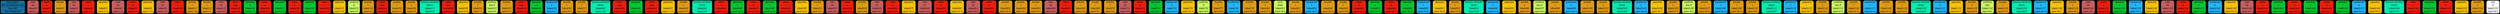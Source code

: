 digraph G{
rankdir=TB
graph [bgcolor="#000000"];
size = "100 5"
place[shape=Mrecord, style=filled, fillcolor="#1771a0", pos="0,1!",label = " { Dump place: | file: [src/tree/tree.cpp] | line: [48] | func: [TreeCtor] } "color = "#000000"];
token0[shape=Mrecord, style=filled, fillcolor="#CD5C5C",label = " { type | int |  token[0] |  input:1:1 } ", color = "#777777"];
token1[shape=Mrecord, style=filled, fillcolor="#f31807",label = " { name | a |  token[1] |  input:1:5 } ", color = "#777777"];
token2[shape=Mrecord, style=filled, fillcolor="#e69c0c",label = " { bracket | \( |  token[2] |  input:1:6 } ", color = "#777777"];
token3[shape=Mrecord, style=filled, fillcolor="#CD5C5C",label = " { type | int |  token[3] |  input:1:7 } ", color = "#777777"];
token4[shape=Mrecord, style=filled, fillcolor="#f31807",label = " { name | a |  token[4] |  input:1:11 } ", color = "#777777"];
token5[shape=Mrecord, style=filled, fillcolor="#fdc500",label = " { separator | \, |  token[5] |  input:1:12 } ", color = "#777777"];
token6[shape=Mrecord, style=filled, fillcolor="#CD5C5C",label = " { type | int |  token[6] |  input:1:14 } ", color = "#777777"];
token7[shape=Mrecord, style=filled, fillcolor="#f31807",label = " { name | b |  token[7] |  input:1:18 } ", color = "#777777"];
token8[shape=Mrecord, style=filled, fillcolor="#fdc500",label = " { separator | \, |  token[8] |  input:1:19 } ", color = "#777777"];
token9[shape=Mrecord, style=filled, fillcolor="#CD5C5C",label = " { type | int |  token[9] |  input:1:21 } ", color = "#777777"];
token10[shape=Mrecord, style=filled, fillcolor="#f31807",label = " { name | c |  token[10] |  input:1:25 } ", color = "#777777"];
token11[shape=Mrecord, style=filled, fillcolor="#e69c0c",label = " { bracket | \) |  token[11] |  input:1:26 } ", color = "#777777"];
token12[shape=Mrecord, style=filled, fillcolor="#e69c0c",label = " { bracket | \{ |  token[12] |  input:2:1 } ", color = "#777777"];
token13[shape=Mrecord, style=filled, fillcolor="#CD5C5C",label = " { type | int |  token[13] |  input:3:5 } ", color = "#777777"];
token14[shape=Mrecord, style=filled, fillcolor="#f31807",label = " { name | tmp |  token[14] |  input:3:9 } ", color = "#777777"];
token15[shape=Mrecord, style=filled, fillcolor="#00ca2c",label = " { operation | \= |  token[15] |  input:3:13 } ", color = "#777777"];
token16[shape=Mrecord, style=filled, fillcolor="#f31807",label = " { name | a |  token[16] |  input:3:15 } ", color = "#777777"];
token17[shape=Mrecord, style=filled, fillcolor="#00ca2c",label = " { operation | \* |  token[17] |  input:3:16 } ", color = "#777777"];
token18[shape=Mrecord, style=filled, fillcolor="#f31807",label = " { name | b |  token[18] |  input:3:17 } ", color = "#777777"];
token19[shape=Mrecord, style=filled, fillcolor="#00ca2c",label = " { operation | \* |  token[19] |  input:3:18 } ", color = "#777777"];
token20[shape=Mrecord, style=filled, fillcolor="#f31807",label = " { name | c |  token[20] |  input:3:19 } ", color = "#777777"];
token21[shape=Mrecord, style=filled, fillcolor="#fdc500",label = " { separator | \; |  token[21] |  input:3:20 } ", color = "#777777"];
token22[shape=Mrecord, style=filled, fillcolor="#CDFC5C",label = " { condition | if |  token[22] |  input:4:5 } ", color = "#777777"];
token23[shape=Mrecord, style=filled, fillcolor="#e69c0c",label = " { bracket | \( |  token[23] |  input:4:8 } ", color = "#777777"];
token24[shape=Mrecord, style=filled, fillcolor="#f31807",label = " { name | tmp |  token[24] |  input:4:9 } ", color = "#777777"];
token25[shape=Mrecord, style=filled, fillcolor="#e69c0c",label = " { bracket | \) |  token[25] |  input:4:12 } ", color = "#777777"];
token26[shape=Mrecord, style=filled, fillcolor="#e69c0c",label = " { bracket | \{ |  token[26] |  input:5:5 } ", color = "#777777"];
token27[shape=Mrecord, style=filled, fillcolor="#01f0af",label = " { function attribute | return |  token[27] |  input:6:9 } ", color = "#777777"];
token28[shape=Mrecord, style=filled, fillcolor="#f31807",label = " { name | tmp |  token[28] |  input:6:16 } ", color = "#777777"];
token29[shape=Mrecord, style=filled, fillcolor="#fdc500",label = " { separator | \; |  token[29] |  input:6:19 } ", color = "#777777"];
token30[shape=Mrecord, style=filled, fillcolor="#e69c0c",label = " { bracket | \} |  token[30] |  input:7:5 } ", color = "#777777"];
token31[shape=Mrecord, style=filled, fillcolor="#CDFC5C",label = " { condition | else if |  token[31] |  input:9:5 } ", color = "#777777"];
token32[shape=Mrecord, style=filled, fillcolor="#e69c0c",label = " { bracket | \( |  token[32] |  input:9:13 } ", color = "#777777"];
token33[shape=Mrecord, style=filled, fillcolor="#f31807",label = " { name | tmp |  token[33] |  input:9:14 } ", color = "#777777"];
token34[shape=Mrecord, style=filled, fillcolor="#00ca2c",label = " { operation | \== |  token[34] |  input:9:18 } ", color = "#777777"];
token35[shape=Mrecord, style=filled, fillcolor="#1cb9ff",label = " { number/int | 1 |  token[35] |  input:9:21 } ", color = "#777777"];
token36[shape=Mrecord, style=filled, fillcolor="#e69c0c",label = " { bracket | \) |  token[36] |  input:9:22 } ", color = "#777777"];
token37[shape=Mrecord, style=filled, fillcolor="#e69c0c",label = " { bracket | \{ |  token[37] |  input:10:5 } ", color = "#777777"];
token38[shape=Mrecord, style=filled, fillcolor="#01f0af",label = " { function attribute | return |  token[38] |  input:11:9 } ", color = "#777777"];
token39[shape=Mrecord, style=filled, fillcolor="#f31807",label = " { name | tmp |  token[39] |  input:11:16 } ", color = "#777777"];
token40[shape=Mrecord, style=filled, fillcolor="#00ca2c",label = " { operation | \* |  token[40] |  input:11:20 } ", color = "#777777"];
token41[shape=Mrecord, style=filled, fillcolor="#f31807",label = " { name | tmp |  token[41] |  input:11:22 } ", color = "#777777"];
token42[shape=Mrecord, style=filled, fillcolor="#fdc500",label = " { separator | \; |  token[42] |  input:11:25 } ", color = "#777777"];
token43[shape=Mrecord, style=filled, fillcolor="#e69c0c",label = " { bracket | \} |  token[43] |  input:12:5 } ", color = "#777777"];
token44[shape=Mrecord, style=filled, fillcolor="#01f0af",label = " { function attribute | return |  token[44] |  input:14:5 } ", color = "#777777"];
token45[shape=Mrecord, style=filled, fillcolor="#f31807",label = " { name | a |  token[45] |  input:14:12 } ", color = "#777777"];
token46[shape=Mrecord, style=filled, fillcolor="#00ca2c",label = " { operation | \+ |  token[46] |  input:14:14 } ", color = "#777777"];
token47[shape=Mrecord, style=filled, fillcolor="#f31807",label = " { name | b |  token[47] |  input:14:16 } ", color = "#777777"];
token48[shape=Mrecord, style=filled, fillcolor="#00ca2c",label = " { operation | \+ |  token[48] |  input:14:18 } ", color = "#777777"];
token49[shape=Mrecord, style=filled, fillcolor="#f31807",label = " { name | c |  token[49] |  input:14:20 } ", color = "#777777"];
token50[shape=Mrecord, style=filled, fillcolor="#fdc500",label = " { separator | \; |  token[50] |  input:14:21 } ", color = "#777777"];
token51[shape=Mrecord, style=filled, fillcolor="#e69c0c",label = " { bracket | \} |  token[51] |  input:15:1 } ", color = "#777777"];
token52[shape=Mrecord, style=filled, fillcolor="#CD5C5C",label = " { type | int |  token[52] |  input:18:1 } ", color = "#777777"];
token53[shape=Mrecord, style=filled, fillcolor="#f31807",label = " { name | a |  token[53] |  input:18:5 } ", color = "#777777"];
token54[shape=Mrecord, style=filled, fillcolor="#e69c0c",label = " { bracket | \( |  token[54] |  input:18:6 } ", color = "#777777"];
token55[shape=Mrecord, style=filled, fillcolor="#CD5C5C",label = " { type | int |  token[55] |  input:18:7 } ", color = "#777777"];
token56[shape=Mrecord, style=filled, fillcolor="#f31807",label = " { name | a |  token[56] |  input:18:11 } ", color = "#777777"];
token57[shape=Mrecord, style=filled, fillcolor="#fdc500",label = " { separator | \, |  token[57] |  input:18:12 } ", color = "#777777"];
token58[shape=Mrecord, style=filled, fillcolor="#CD5C5C",label = " { type | int |  token[58] |  input:18:14 } ", color = "#777777"];
token59[shape=Mrecord, style=filled, fillcolor="#f31807",label = " { name | b |  token[59] |  input:18:18 } ", color = "#777777"];
token60[shape=Mrecord, style=filled, fillcolor="#fdc500",label = " { separator | \, |  token[60] |  input:18:19 } ", color = "#777777"];
token61[shape=Mrecord, style=filled, fillcolor="#CD5C5C",label = " { type | int |  token[61] |  input:18:21 } ", color = "#777777"];
token62[shape=Mrecord, style=filled, fillcolor="#f31807",label = " { name | c |  token[62] |  input:18:25 } ", color = "#777777"];
token63[shape=Mrecord, style=filled, fillcolor="#e69c0c",label = " { bracket | \) |  token[63] |  input:18:26 } ", color = "#777777"];
token64[shape=Mrecord, style=filled, fillcolor="#e69c0c",label = " { bracket | \{ |  token[64] |  input:19:1 } ", color = "#777777"];
token65[shape=Mrecord, style=filled, fillcolor="#e69c0c",label = " { bracket | \} |  token[65] |  input:20:1 } ", color = "#777777"];
token66[shape=Mrecord, style=filled, fillcolor="#CD5C5C",label = " { type | int |  token[66] |  input:23:1 } ", color = "#777777"];
token67[shape=Mrecord, style=filled, fillcolor="#f31807",label = " { name | a |  token[67] |  input:23:5 } ", color = "#777777"];
token68[shape=Mrecord, style=filled, fillcolor="#e69c0c",label = " { bracket | \( |  token[68] |  input:23:6 } ", color = "#777777"];
token69[shape=Mrecord, style=filled, fillcolor="#e69c0c",label = " { bracket | \) |  token[69] |  input:23:7 } ", color = "#777777"];
token70[shape=Mrecord, style=filled, fillcolor="#e69c0c",label = " { bracket | \{ |  token[70] |  input:24:1 } ", color = "#777777"];
token71[shape=Mrecord, style=filled, fillcolor="#CD5C5C",label = " { type | int |  token[71] |  input:25:5 } ", color = "#777777"];
token72[shape=Mrecord, style=filled, fillcolor="#f31807",label = " { name | b |  token[72] |  input:25:9 } ", color = "#777777"];
token73[shape=Mrecord, style=filled, fillcolor="#00ca2c",label = " { operation | \= |  token[73] |  input:25:11 } ", color = "#777777"];
token74[shape=Mrecord, style=filled, fillcolor="#1cb9ff",label = " { number/int | 0 |  token[74] |  input:25:13 } ", color = "#777777"];
token75[shape=Mrecord, style=filled, fillcolor="#fdc500",label = " { separator | \; |  token[75] |  input:25:14 } ", color = "#777777"];
token76[shape=Mrecord, style=filled, fillcolor="#CDFC5C",label = " { condition | if |  token[76] |  input:26:5 } ", color = "#777777"];
token77[shape=Mrecord, style=filled, fillcolor="#e69c0c",label = " { bracket | \( |  token[77] |  input:26:8 } ", color = "#777777"];
token78[shape=Mrecord, style=filled, fillcolor="#1cb9ff",label = " { number/int | 1 |  token[78] |  input:26:9 } ", color = "#777777"];
token79[shape=Mrecord, style=filled, fillcolor="#e69c0c",label = " { bracket | \) |  token[79] |  input:26:10 } ", color = "#777777"];
token80[shape=Mrecord, style=filled, fillcolor="#e69c0c",label = " { bracket | \{ |  token[80] |  input:27:5 } ", color = "#777777"];
token81[shape=Mrecord, style=filled, fillcolor="#CFFC5C",label = " { cycle | while |  token[81] |  input:28:8 } ", color = "#777777"];
token82[shape=Mrecord, style=filled, fillcolor="#e69c0c",label = " { bracket | \( |  token[82] |  input:28:14 } ", color = "#777777"];
token83[shape=Mrecord, style=filled, fillcolor="#1cb9ff",label = " { number/int | 1 |  token[83] |  input:28:15 } ", color = "#777777"];
token84[shape=Mrecord, style=filled, fillcolor="#e69c0c",label = " { bracket | \) |  token[84] |  input:28:16 } ", color = "#777777"];
token85[shape=Mrecord, style=filled, fillcolor="#e69c0c",label = " { bracket | \{ |  token[85] |  input:29:8 } ", color = "#777777"];
token86[shape=Mrecord, style=filled, fillcolor="#f31807",label = " { name | b |  token[86] |  input:30:13 } ", color = "#777777"];
token87[shape=Mrecord, style=filled, fillcolor="#00ca2c",label = " { operation | \= |  token[87] |  input:30:15 } ", color = "#777777"];
token88[shape=Mrecord, style=filled, fillcolor="#f31807",label = " { name | b |  token[88] |  input:30:17 } ", color = "#777777"];
token89[shape=Mrecord, style=filled, fillcolor="#00ca2c",label = " { operation | \+ |  token[89] |  input:30:19 } ", color = "#777777"];
token90[shape=Mrecord, style=filled, fillcolor="#1cb9ff",label = " { number/int | 1 |  token[90] |  input:30:21 } ", color = "#777777"];
token91[shape=Mrecord, style=filled, fillcolor="#fdc500",label = " { separator | \; |  token[91] |  input:30:22 } ", color = "#777777"];
token92[shape=Mrecord, style=filled, fillcolor="#e69c0c",label = " { bracket | \} |  token[92] |  input:31:8 } ", color = "#777777"];
token93[shape=Mrecord, style=filled, fillcolor="#01f0af",label = " { function attribute | return |  token[93] |  input:32:9 } ", color = "#777777"];
token94[shape=Mrecord, style=filled, fillcolor="#1cb9ff",label = " { number/int | 1 |  token[94] |  input:32:16 } ", color = "#777777"];
token95[shape=Mrecord, style=filled, fillcolor="#fdc500",label = " { separator | \; |  token[95] |  input:32:17 } ", color = "#777777"];
token96[shape=Mrecord, style=filled, fillcolor="#e69c0c",label = " { bracket | \} |  token[96] |  input:33:5 } ", color = "#777777"];
token97[shape=Mrecord, style=filled, fillcolor="#CDFC5C",label = " { condition | else if |  token[97] |  input:34:5 } ", color = "#777777"];
token98[shape=Mrecord, style=filled, fillcolor="#e69c0c",label = " { bracket | \( |  token[98] |  input:34:13 } ", color = "#777777"];
token99[shape=Mrecord, style=filled, fillcolor="#1cb9ff",label = " { number/int | 1 |  token[99] |  input:34:14 } ", color = "#777777"];
token100[shape=Mrecord, style=filled, fillcolor="#e69c0c",label = " { bracket | \) |  token[100] |  input:34:15 } ", color = "#777777"];
token101[shape=Mrecord, style=filled, fillcolor="#e69c0c",label = " { bracket | \{ |  token[101] |  input:35:5 } ", color = "#777777"];
token102[shape=Mrecord, style=filled, fillcolor="#01f0af",label = " { function attribute | return |  token[102] |  input:36:9 } ", color = "#777777"];
token103[shape=Mrecord, style=filled, fillcolor="#1cb9ff",label = " { number/int | 2 |  token[103] |  input:36:16 } ", color = "#777777"];
token104[shape=Mrecord, style=filled, fillcolor="#fdc500",label = " { separator | \; |  token[104] |  input:36:17 } ", color = "#777777"];
token105[shape=Mrecord, style=filled, fillcolor="#e69c0c",label = " { bracket | \} |  token[105] |  input:37:5 } ", color = "#777777"];
token106[shape=Mrecord, style=filled, fillcolor="#CDFC5C",label = " { condition | else if |  token[106] |  input:38:5 } ", color = "#777777"];
token107[shape=Mrecord, style=filled, fillcolor="#e69c0c",label = " { bracket | \( |  token[107] |  input:38:13 } ", color = "#777777"];
token108[shape=Mrecord, style=filled, fillcolor="#1cb9ff",label = " { number/int | 1 |  token[108] |  input:38:14 } ", color = "#777777"];
token109[shape=Mrecord, style=filled, fillcolor="#e69c0c",label = " { bracket | \) |  token[109] |  input:38:15 } ", color = "#777777"];
token110[shape=Mrecord, style=filled, fillcolor="#e69c0c",label = " { bracket | \{ |  token[110] |  input:39:5 } ", color = "#777777"];
token111[shape=Mrecord, style=filled, fillcolor="#01f0af",label = " { function attribute | return |  token[111] |  input:40:9 } ", color = "#777777"];
token112[shape=Mrecord, style=filled, fillcolor="#1cb9ff",label = " { number/int | 2 |  token[112] |  input:40:16 } ", color = "#777777"];
token113[shape=Mrecord, style=filled, fillcolor="#fdc500",label = " { separator | \; |  token[113] |  input:40:17 } ", color = "#777777"];
token114[shape=Mrecord, style=filled, fillcolor="#e69c0c",label = " { bracket | \} |  token[114] |  input:41:5 } ", color = "#777777"];
token115[shape=Mrecord, style=filled, fillcolor="#CDFC5C",label = " { condition | else if |  token[115] |  input:42:5 } ", color = "#777777"];
token116[shape=Mrecord, style=filled, fillcolor="#e69c0c",label = " { bracket | \( |  token[116] |  input:42:13 } ", color = "#777777"];
token117[shape=Mrecord, style=filled, fillcolor="#1cb9ff",label = " { number/int | 1 |  token[117] |  input:42:14 } ", color = "#777777"];
token118[shape=Mrecord, style=filled, fillcolor="#e69c0c",label = " { bracket | \) |  token[118] |  input:42:15 } ", color = "#777777"];
token119[shape=Mrecord, style=filled, fillcolor="#e69c0c",label = " { bracket | \{ |  token[119] |  input:43:5 } ", color = "#777777"];
token120[shape=Mrecord, style=filled, fillcolor="#01f0af",label = " { function attribute | return |  token[120] |  input:44:9 } ", color = "#777777"];
token121[shape=Mrecord, style=filled, fillcolor="#1cb9ff",label = " { number/int | 2 |  token[121] |  input:44:16 } ", color = "#777777"];
token122[shape=Mrecord, style=filled, fillcolor="#fdc500",label = " { separator | \; |  token[122] |  input:44:17 } ", color = "#777777"];
token123[shape=Mrecord, style=filled, fillcolor="#e69c0c",label = " { bracket | \} |  token[123] |  input:45:5 } ", color = "#777777"];
token124[shape=Mrecord, style=filled, fillcolor="#CDFC5C",label = " { condition | else |  token[124] |  input:46:5 } ", color = "#777777"];
token125[shape=Mrecord, style=filled, fillcolor="#e69c0c",label = " { bracket | \{ |  token[125] |  input:47:5 } ", color = "#777777"];
token126[shape=Mrecord, style=filled, fillcolor="#01f0af",label = " { function attribute | return |  token[126] |  input:48:9 } ", color = "#777777"];
token127[shape=Mrecord, style=filled, fillcolor="#1cb9ff",label = " { number/int | 3 |  token[127] |  input:48:16 } ", color = "#777777"];
token128[shape=Mrecord, style=filled, fillcolor="#fdc500",label = " { separator | \; |  token[128] |  input:48:17 } ", color = "#777777"];
token129[shape=Mrecord, style=filled, fillcolor="#e69c0c",label = " { bracket | \} |  token[129] |  input:49:5 } ", color = "#777777"];
token130[shape=Mrecord, style=filled, fillcolor="#CD5C5C",label = " { type | int |  token[130] |  input:52:5 } ", color = "#777777"];
token131[shape=Mrecord, style=filled, fillcolor="#f31807",label = " { name | c |  token[131] |  input:52:9 } ", color = "#777777"];
token132[shape=Mrecord, style=filled, fillcolor="#00ca2c",label = " { operation | \= |  token[132] |  input:52:11 } ", color = "#777777"];
token133[shape=Mrecord, style=filled, fillcolor="#1cb9ff",label = " { number/int | 5 |  token[133] |  input:52:13 } ", color = "#777777"];
token134[shape=Mrecord, style=filled, fillcolor="#fdc500",label = " { separator | \; |  token[134] |  input:52:14 } ", color = "#777777"];
token135[shape=Mrecord, style=filled, fillcolor="#CD5C5C",label = " { type | int |  token[135] |  input:53:5 } ", color = "#777777"];
token136[shape=Mrecord, style=filled, fillcolor="#f31807",label = " { name | d |  token[136] |  input:53:9 } ", color = "#777777"];
token137[shape=Mrecord, style=filled, fillcolor="#00ca2c",label = " { operation | \= |  token[137] |  input:53:11 } ", color = "#777777"];
token138[shape=Mrecord, style=filled, fillcolor="#1cb9ff",label = " { number/int | 6 |  token[138] |  input:53:13 } ", color = "#777777"];
token139[shape=Mrecord, style=filled, fillcolor="#fdc500",label = " { separator | \; |  token[139] |  input:53:14 } ", color = "#777777"];
token140[shape=Mrecord, style=filled, fillcolor="#CD5C5C",label = " { type | int |  token[140] |  input:55:5 } ", color = "#777777"];
token141[shape=Mrecord, style=filled, fillcolor="#f31807",label = " { name | e |  token[141] |  input:55:9 } ", color = "#777777"];
token142[shape=Mrecord, style=filled, fillcolor="#00ca2c",label = " { operation | \= |  token[142] |  input:55:11 } ", color = "#777777"];
token143[shape=Mrecord, style=filled, fillcolor="#f31807",label = " { name | c |  token[143] |  input:55:13 } ", color = "#777777"];
token144[shape=Mrecord, style=filled, fillcolor="#00ca2c",label = " { operation | \+ |  token[144] |  input:55:15 } ", color = "#777777"];
token145[shape=Mrecord, style=filled, fillcolor="#f31807",label = " { name | d |  token[145] |  input:55:17 } ", color = "#777777"];
token146[shape=Mrecord, style=filled, fillcolor="#00ca2c",label = " { operation | \* |  token[146] |  input:55:19 } ", color = "#777777"];
token147[shape=Mrecord, style=filled, fillcolor="#1cb9ff",label = " { number/int | 4 |  token[147] |  input:55:21 } ", color = "#777777"];
token148[shape=Mrecord, style=filled, fillcolor="#fdc500",label = " { separator | \; |  token[148] |  input:55:22 } ", color = "#777777"];
token149[shape=Mrecord, style=filled, fillcolor="#01f0af",label = " { function attribute | return |  token[149] |  input:57:5 } ", color = "#777777"];
token150[shape=Mrecord, style=filled, fillcolor="#f31807",label = " { name | c |  token[150] |  input:57:12 } ", color = "#777777"];
token151[shape=Mrecord, style=filled, fillcolor="#00ca2c",label = " { operation | \* |  token[151] |  input:57:13 } ", color = "#777777"];
token152[shape=Mrecord, style=filled, fillcolor="#f31807",label = " { name | e |  token[152] |  input:57:14 } ", color = "#777777"];
token153[shape=Mrecord, style=filled, fillcolor="#fdc500",label = " { separator | \; |  token[153] |  input:57:15 } ", color = "#777777"];
token154[shape=Mrecord, style=filled, fillcolor="#e69c0c",label = " { bracket | \} |  token[154] |  input:58:1 } ", color = "#777777"];
token155[shape=Mrecord, style=filled, fillcolor="#ffffff",label = " { end | \\0 |  token[155] |  input:58:2 } ", color = "#777777"];
}
